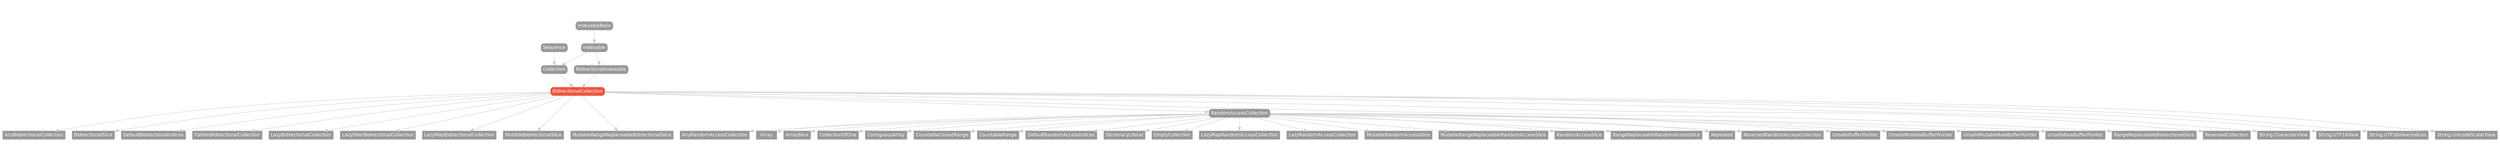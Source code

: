 strict digraph "BidirectionalCollection - Type Hierarchy - SwiftDoc.org" {
    pad="0.1,0.8"
    node [shape=box, style="filled,rounded", color="#999999", fillcolor="#999999", fontcolor=white, fontname=Helvetica, fontnames="Helvetica,sansserif", fontsize=12, margin="0.07,0.05", height="0.3"]
    edge [color="#cccccc"]
    "AnyBidirectionalCollection" [URL="/type/AnyBidirectionalCollection/hierarchy/", style=filled]
    "AnyRandomAccessCollection" [URL="/type/AnyRandomAccessCollection/hierarchy/", style=filled]
    "Array" [URL="/type/Array/hierarchy/", style=filled]
    "ArraySlice" [URL="/type/ArraySlice/hierarchy/", style=filled]
    "BidirectionalCollection" [URL="/protocol/BidirectionalCollection/", style="filled,rounded", fillcolor="#ee543d", color="#ee543d"]
    "BidirectionalIndexable" [URL="/protocol/BidirectionalIndexable/hierarchy/"]
    "BidirectionalSlice" [URL="/type/BidirectionalSlice/hierarchy/", style=filled]
    "Collection" [URL="/protocol/Collection/hierarchy/"]
    "CollectionOfOne" [URL="/type/CollectionOfOne/hierarchy/", style=filled]
    "ContiguousArray" [URL="/type/ContiguousArray/hierarchy/", style=filled]
    "CountableClosedRange" [URL="/type/CountableClosedRange/hierarchy/", style=filled]
    "CountableRange" [URL="/type/CountableRange/hierarchy/", style=filled]
    "DefaultBidirectionalIndices" [URL="/type/DefaultBidirectionalIndices/hierarchy/", style=filled]
    "DefaultRandomAccessIndices" [URL="/type/DefaultRandomAccessIndices/hierarchy/", style=filled]
    "DictionaryLiteral" [URL="/type/DictionaryLiteral/hierarchy/", style=filled]
    "EmptyCollection" [URL="/type/EmptyCollection/hierarchy/", style=filled]
    "FlattenBidirectionalCollection" [URL="/type/FlattenBidirectionalCollection/hierarchy/", style=filled]
    "Indexable" [URL="/protocol/Indexable/hierarchy/"]
    "IndexableBase" [URL="/protocol/IndexableBase/hierarchy/"]
    "LazyBidirectionalCollection" [URL="/type/LazyBidirectionalCollection/hierarchy/", style=filled]
    "LazyFilterBidirectionalCollection" [URL="/type/LazyFilterBidirectionalCollection/hierarchy/", style=filled]
    "LazyMapBidirectionalCollection" [URL="/type/LazyMapBidirectionalCollection/hierarchy/", style=filled]
    "LazyMapRandomAccessCollection" [URL="/type/LazyMapRandomAccessCollection/hierarchy/", style=filled]
    "LazyRandomAccessCollection" [URL="/type/LazyRandomAccessCollection/hierarchy/", style=filled]
    "MutableBidirectionalSlice" [URL="/type/MutableBidirectionalSlice/hierarchy/", style=filled]
    "MutableRandomAccessSlice" [URL="/type/MutableRandomAccessSlice/hierarchy/", style=filled]
    "MutableRangeReplaceableBidirectionalSlice" [URL="/type/MutableRangeReplaceableBidirectionalSlice/hierarchy/", style=filled]
    "MutableRangeReplaceableRandomAccessSlice" [URL="/type/MutableRangeReplaceableRandomAccessSlice/hierarchy/", style=filled]
    "RandomAccessCollection" [URL="/protocol/RandomAccessCollection/hierarchy/"]
    "RandomAccessSlice" [URL="/type/RandomAccessSlice/hierarchy/", style=filled]
    "RangeReplaceableBidirectionalSlice" [URL="/type/RangeReplaceableBidirectionalSlice/hierarchy/", style=filled]
    "RangeReplaceableRandomAccessSlice" [URL="/type/RangeReplaceableRandomAccessSlice/hierarchy/", style=filled]
    "Repeated" [URL="/type/Repeated/hierarchy/", style=filled]
    "ReversedCollection" [URL="/type/ReversedCollection/hierarchy/", style=filled]
    "ReversedRandomAccessCollection" [URL="/type/ReversedRandomAccessCollection/hierarchy/", style=filled]
    "Sequence" [URL="/protocol/Sequence/hierarchy/"]
    "String.CharacterView" [URL="/type/String.CharacterView/hierarchy/", style=filled]
    "String.UTF16View" [URL="/type/String.UTF16View/hierarchy/", style=filled]
    "String.UTF16View.Indices" [URL="/type/String.UTF16View.Indices/hierarchy/", style=filled]
    "String.UnicodeScalarView" [URL="/type/String.UnicodeScalarView/hierarchy/", style=filled]
    "UnsafeBufferPointer" [URL="/type/UnsafeBufferPointer/hierarchy/", style=filled]
    "UnsafeMutableBufferPointer" [URL="/type/UnsafeMutableBufferPointer/hierarchy/", style=filled]
    "UnsafeMutableRawBufferPointer" [URL="/type/UnsafeMutableRawBufferPointer/hierarchy/", style=filled]
    "UnsafeRawBufferPointer" [URL="/type/UnsafeRawBufferPointer/hierarchy/", style=filled]    "BidirectionalCollection" -> "AnyBidirectionalCollection"
    "BidirectionalCollection" -> "BidirectionalSlice"
    "BidirectionalCollection" -> "DefaultBidirectionalIndices"
    "BidirectionalCollection" -> "FlattenBidirectionalCollection"
    "BidirectionalCollection" -> "LazyBidirectionalCollection"
    "BidirectionalCollection" -> "LazyFilterBidirectionalCollection"
    "BidirectionalCollection" -> "LazyMapBidirectionalCollection"
    "BidirectionalCollection" -> "MutableBidirectionalSlice"
    "BidirectionalCollection" -> "MutableRangeReplaceableBidirectionalSlice"
    "BidirectionalCollection" -> "RandomAccessCollection"
    "BidirectionalCollection" -> "RangeReplaceableBidirectionalSlice"
    "BidirectionalCollection" -> "ReversedCollection"
    "BidirectionalCollection" -> "String.UTF16View"
    "BidirectionalCollection" -> "String.CharacterView"
    "BidirectionalCollection" -> "String.UnicodeScalarView"
    "BidirectionalCollection" -> "String.UTF16View.Indices"
    "RandomAccessCollection" -> "AnyRandomAccessCollection"
    "RandomAccessCollection" -> "Array"
    "RandomAccessCollection" -> "ArraySlice"
    "RandomAccessCollection" -> "CollectionOfOne"
    "RandomAccessCollection" -> "ContiguousArray"
    "RandomAccessCollection" -> "CountableClosedRange"
    "RandomAccessCollection" -> "CountableRange"
    "RandomAccessCollection" -> "DefaultRandomAccessIndices"
    "RandomAccessCollection" -> "DictionaryLiteral"
    "RandomAccessCollection" -> "EmptyCollection"
    "RandomAccessCollection" -> "LazyMapRandomAccessCollection"
    "RandomAccessCollection" -> "LazyRandomAccessCollection"
    "RandomAccessCollection" -> "MutableRandomAccessSlice"
    "RandomAccessCollection" -> "MutableRangeReplaceableRandomAccessSlice"
    "RandomAccessCollection" -> "RandomAccessSlice"
    "RandomAccessCollection" -> "RangeReplaceableRandomAccessSlice"
    "RandomAccessCollection" -> "Repeated"
    "RandomAccessCollection" -> "ReversedRandomAccessCollection"
    "RandomAccessCollection" -> "UnsafeBufferPointer"
    "RandomAccessCollection" -> "UnsafeMutableBufferPointer"
    "RandomAccessCollection" -> "UnsafeMutableRawBufferPointer"
    "RandomAccessCollection" -> "UnsafeRawBufferPointer"
    "BidirectionalIndexable" -> "BidirectionalCollection"
    "Collection" -> "BidirectionalCollection"
    "Indexable" -> "BidirectionalIndexable"
    "IndexableBase" -> "Indexable"
    "Indexable" -> "Collection"
    "Sequence" -> "Collection"
    "IndexableBase" -> "Indexable"
    subgraph Types {
        rank = max; "AnyBidirectionalCollection"; "BidirectionalSlice"; "DefaultBidirectionalIndices"; "FlattenBidirectionalCollection"; "LazyBidirectionalCollection"; "LazyFilterBidirectionalCollection"; "LazyMapBidirectionalCollection"; "MutableBidirectionalSlice"; "MutableRangeReplaceableBidirectionalSlice"; "RangeReplaceableBidirectionalSlice"; "ReversedCollection"; "String.UTF16View"; "String.CharacterView"; "String.UnicodeScalarView"; "String.UTF16View.Indices"; "AnyRandomAccessCollection"; "Array"; "ArraySlice"; "CollectionOfOne"; "ContiguousArray"; "CountableClosedRange"; "CountableRange"; "DefaultRandomAccessIndices"; "DictionaryLiteral"; "EmptyCollection"; "LazyMapRandomAccessCollection"; "LazyRandomAccessCollection"; "MutableRandomAccessSlice"; "MutableRangeReplaceableRandomAccessSlice"; "RandomAccessSlice"; "RangeReplaceableRandomAccessSlice"; "Repeated"; "ReversedRandomAccessCollection"; "UnsafeBufferPointer"; "UnsafeMutableBufferPointer"; "UnsafeMutableRawBufferPointer"; "UnsafeRawBufferPointer";
    }
}
